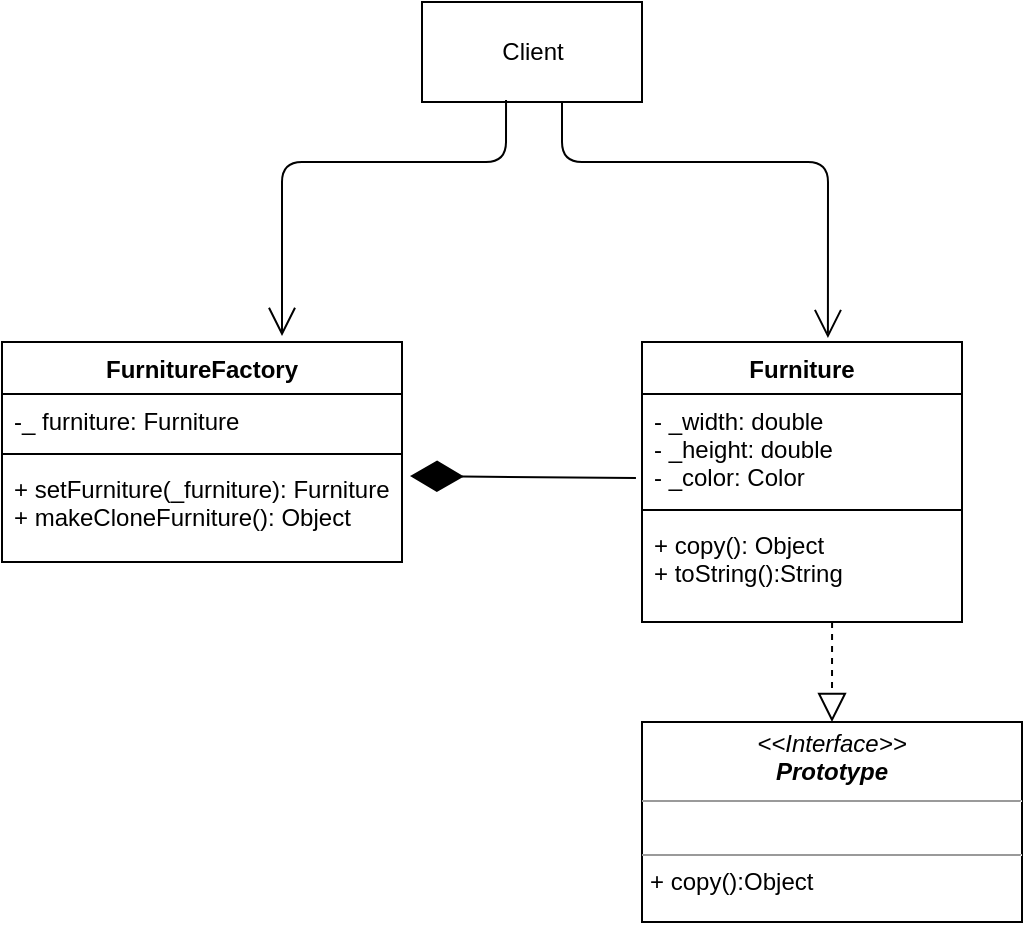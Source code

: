 <mxfile version="15.2.5" type="google"><diagram id="C5RBs43oDa-KdzZeNtuy" name="Page-1"><mxGraphModel dx="1422" dy="762" grid="1" gridSize="10" guides="1" tooltips="1" connect="1" arrows="1" fold="1" page="1" pageScale="1" pageWidth="827" pageHeight="1169" math="0" shadow="0"><root><mxCell id="WIyWlLk6GJQsqaUBKTNV-0"/><mxCell id="WIyWlLk6GJQsqaUBKTNV-1" parent="WIyWlLk6GJQsqaUBKTNV-0"/><mxCell id="Mxhyqb0KU-MBHSiTBdQm-0" value="Client" style="html=1;" vertex="1" parent="WIyWlLk6GJQsqaUBKTNV-1"><mxGeometry x="390" y="140" width="110" height="50" as="geometry"/></mxCell><mxCell id="Mxhyqb0KU-MBHSiTBdQm-3" value="Furniture" style="swimlane;fontStyle=1;align=center;verticalAlign=top;childLayout=stackLayout;horizontal=1;startSize=26;horizontalStack=0;resizeParent=1;resizeParentMax=0;resizeLast=0;collapsible=1;marginBottom=0;" vertex="1" parent="WIyWlLk6GJQsqaUBKTNV-1"><mxGeometry x="500" y="310" width="160" height="140" as="geometry"/></mxCell><mxCell id="Mxhyqb0KU-MBHSiTBdQm-4" value="- _width: double&#10;- _height: double&#10;- _color: Color&#10;&#10;" style="text;strokeColor=none;fillColor=none;align=left;verticalAlign=top;spacingLeft=4;spacingRight=4;overflow=hidden;rotatable=0;points=[[0,0.5],[1,0.5]];portConstraint=eastwest;" vertex="1" parent="Mxhyqb0KU-MBHSiTBdQm-3"><mxGeometry y="26" width="160" height="54" as="geometry"/></mxCell><mxCell id="Mxhyqb0KU-MBHSiTBdQm-5" value="" style="line;strokeWidth=1;fillColor=none;align=left;verticalAlign=middle;spacingTop=-1;spacingLeft=3;spacingRight=3;rotatable=0;labelPosition=right;points=[];portConstraint=eastwest;" vertex="1" parent="Mxhyqb0KU-MBHSiTBdQm-3"><mxGeometry y="80" width="160" height="8" as="geometry"/></mxCell><mxCell id="Mxhyqb0KU-MBHSiTBdQm-6" value="+ copy(): Object&#10;+ toString():String" style="text;strokeColor=none;fillColor=none;align=left;verticalAlign=top;spacingLeft=4;spacingRight=4;overflow=hidden;rotatable=0;points=[[0,0.5],[1,0.5]];portConstraint=eastwest;" vertex="1" parent="Mxhyqb0KU-MBHSiTBdQm-3"><mxGeometry y="88" width="160" height="52" as="geometry"/></mxCell><mxCell id="Mxhyqb0KU-MBHSiTBdQm-7" value="FurnitureFactory" style="swimlane;fontStyle=1;align=center;verticalAlign=top;childLayout=stackLayout;horizontal=1;startSize=26;horizontalStack=0;resizeParent=1;resizeParentMax=0;resizeLast=0;collapsible=1;marginBottom=0;" vertex="1" parent="WIyWlLk6GJQsqaUBKTNV-1"><mxGeometry x="180" y="310" width="200" height="110" as="geometry"/></mxCell><mxCell id="Mxhyqb0KU-MBHSiTBdQm-8" value="-_ furniture: Furniture" style="text;strokeColor=none;fillColor=none;align=left;verticalAlign=top;spacingLeft=4;spacingRight=4;overflow=hidden;rotatable=0;points=[[0,0.5],[1,0.5]];portConstraint=eastwest;" vertex="1" parent="Mxhyqb0KU-MBHSiTBdQm-7"><mxGeometry y="26" width="200" height="26" as="geometry"/></mxCell><mxCell id="Mxhyqb0KU-MBHSiTBdQm-9" value="" style="line;strokeWidth=1;fillColor=none;align=left;verticalAlign=middle;spacingTop=-1;spacingLeft=3;spacingRight=3;rotatable=0;labelPosition=right;points=[];portConstraint=eastwest;" vertex="1" parent="Mxhyqb0KU-MBHSiTBdQm-7"><mxGeometry y="52" width="200" height="8" as="geometry"/></mxCell><mxCell id="Mxhyqb0KU-MBHSiTBdQm-10" value="+ setFurniture(_furniture): Furniture&#10;+ makeCloneFurniture(): Object" style="text;strokeColor=none;fillColor=none;align=left;verticalAlign=top;spacingLeft=4;spacingRight=4;overflow=hidden;rotatable=0;points=[[0,0.5],[1,0.5]];portConstraint=eastwest;" vertex="1" parent="Mxhyqb0KU-MBHSiTBdQm-7"><mxGeometry y="60" width="200" height="50" as="geometry"/></mxCell><mxCell id="Mxhyqb0KU-MBHSiTBdQm-21" value="" style="endArrow=block;dashed=1;endFill=0;endSize=12;html=1;entryX=0.5;entryY=0;entryDx=0;entryDy=0;exitX=0.594;exitY=1;exitDx=0;exitDy=0;exitPerimeter=0;" edge="1" parent="WIyWlLk6GJQsqaUBKTNV-1" source="Mxhyqb0KU-MBHSiTBdQm-6" target="Mxhyqb0KU-MBHSiTBdQm-30"><mxGeometry width="160" relative="1" as="geometry"><mxPoint x="590" y="449" as="sourcePoint"/><mxPoint x="490" y="244" as="targetPoint"/><Array as="points"/></mxGeometry></mxCell><mxCell id="Mxhyqb0KU-MBHSiTBdQm-22" value="" style="endArrow=diamondThin;endFill=1;endSize=24;html=1;exitX=-0.019;exitY=0.778;exitDx=0;exitDy=0;exitPerimeter=0;entryX=1.02;entryY=0.14;entryDx=0;entryDy=0;entryPerimeter=0;" edge="1" parent="WIyWlLk6GJQsqaUBKTNV-1" source="Mxhyqb0KU-MBHSiTBdQm-4" target="Mxhyqb0KU-MBHSiTBdQm-10"><mxGeometry width="160" relative="1" as="geometry"><mxPoint x="460" y="360" as="sourcePoint"/><mxPoint x="440" y="440" as="targetPoint"/></mxGeometry></mxCell><mxCell id="Mxhyqb0KU-MBHSiTBdQm-30" value="&lt;p style=&quot;margin: 0px ; margin-top: 4px ; text-align: center&quot;&gt;&lt;i&gt;&amp;lt;&amp;lt;Interface&amp;gt;&amp;gt;&lt;/i&gt;&lt;br&gt;&lt;b&gt;&lt;i&gt;Prototype&lt;/i&gt;&lt;/b&gt;&lt;/p&gt;&lt;hr size=&quot;1&quot;&gt;&lt;p style=&quot;margin: 0px ; margin-left: 4px&quot;&gt;&lt;br&gt;&lt;/p&gt;&lt;hr size=&quot;1&quot;&gt;&lt;p style=&quot;margin: 0px ; margin-left: 4px&quot;&gt;+ copy():Object&lt;/p&gt;" style="verticalAlign=top;align=left;overflow=fill;fontSize=12;fontFamily=Helvetica;html=1;" vertex="1" parent="WIyWlLk6GJQsqaUBKTNV-1"><mxGeometry x="500" y="500" width="190" height="100" as="geometry"/></mxCell><mxCell id="Mxhyqb0KU-MBHSiTBdQm-31" value="" style="endArrow=open;endFill=1;endSize=12;html=1;exitX=0.382;exitY=0.98;exitDx=0;exitDy=0;exitPerimeter=0;" edge="1" parent="WIyWlLk6GJQsqaUBKTNV-1" source="Mxhyqb0KU-MBHSiTBdQm-0"><mxGeometry width="160" relative="1" as="geometry"><mxPoint x="390" y="330" as="sourcePoint"/><mxPoint x="320" y="307" as="targetPoint"/><Array as="points"><mxPoint x="432" y="220"/><mxPoint x="320" y="220"/></Array></mxGeometry></mxCell><mxCell id="Mxhyqb0KU-MBHSiTBdQm-32" value="" style="endArrow=open;endFill=1;endSize=12;html=1;entryX=0.581;entryY=-0.014;entryDx=0;entryDy=0;entryPerimeter=0;" edge="1" parent="WIyWlLk6GJQsqaUBKTNV-1" target="Mxhyqb0KU-MBHSiTBdQm-3"><mxGeometry width="160" relative="1" as="geometry"><mxPoint x="460" y="190" as="sourcePoint"/><mxPoint x="550" y="330" as="targetPoint"/><Array as="points"><mxPoint x="460" y="220"/><mxPoint x="593" y="220"/></Array></mxGeometry></mxCell></root></mxGraphModel></diagram></mxfile>